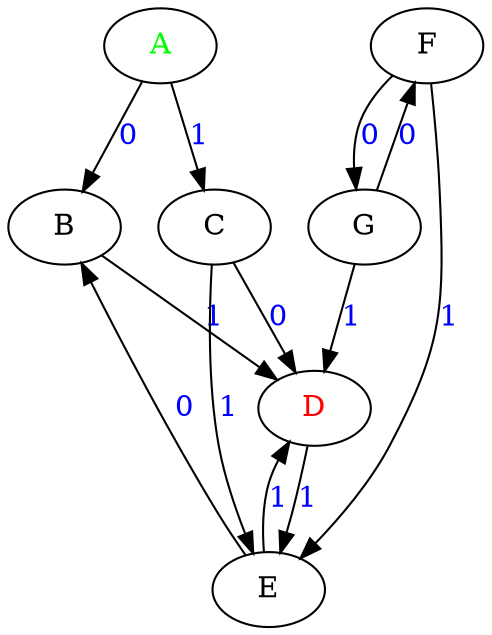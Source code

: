 digraph G {
	"A"->"B"[ label=<<font color="blue">0</font>> ];
	"B"->"D"[ label=<<font color="blue">1</font>> ];
	"C"->"D"[ label=<<font color="blue">0</font>> ];
	"D"->"E"[ label=<<font color="blue">1</font>> ];
	"F"->"G"[ label=<<font color="blue">0</font>> ];
	"A"->"C"[ label=<<font color="blue">1</font>> ];
	"E"->"B"[ label=<<font color="blue">0</font>> ];
	"C"->"E"[ label=<<font color="blue">1</font>> ];
	"E"->"D"[ label=<<font color="blue">1</font>> ];
	"G"->"F"[ label=<<font color="blue">0</font>> ];
	"F"->"E"[ label=<<font color="blue">1</font>> ];
	"G"->"D"[ label=<<font color="blue">1</font>> ];
	"A" [ label=<<font color="green">A</font>> ];
	"B";
	"C";
	"D" [ label=<<font color="red">D</font>> ];
	"E";
	"F";
	"G";

}
